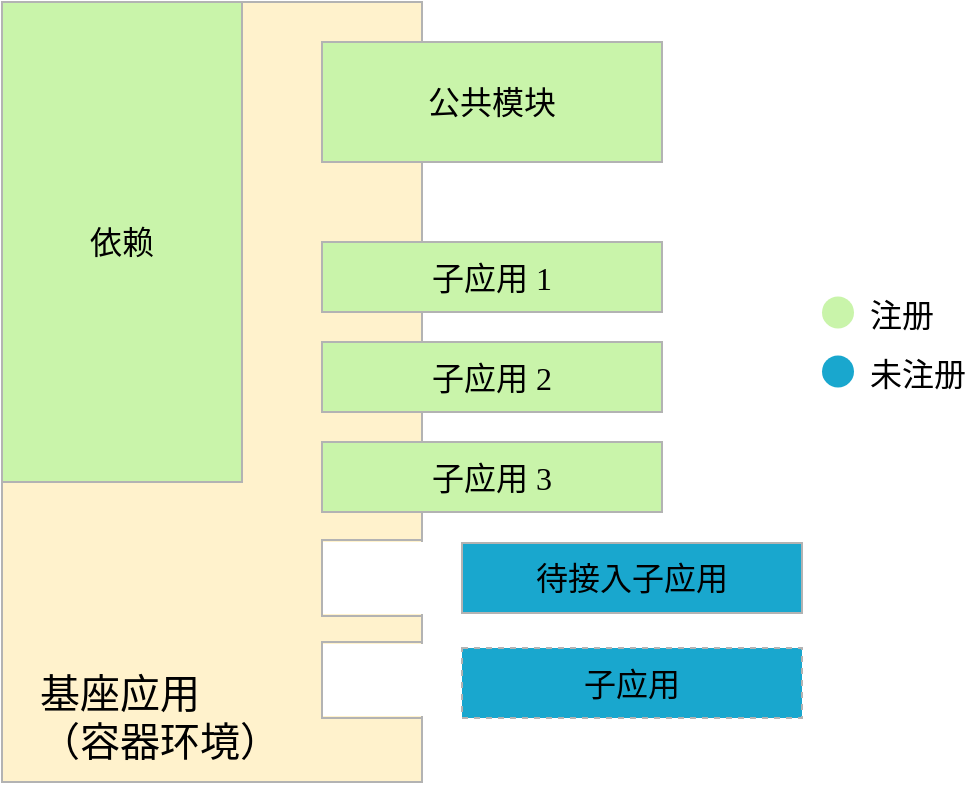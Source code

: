 <mxfile version="20.3.0" type="device"><diagram id="9F2RWNPDTYHyE4WO8ziS" name="第 1 页"><mxGraphModel dx="1102" dy="823" grid="1" gridSize="10" guides="1" tooltips="1" connect="1" arrows="1" fold="1" page="1" pageScale="1" pageWidth="827" pageHeight="1169" math="0" shadow="0"><root><mxCell id="0"/><mxCell id="1" parent="0"/><mxCell id="u35DSJKI10l-lIpYxmWB-1" value="基座应用&lt;br&gt;（容器环境）" style="rounded=0;whiteSpace=wrap;html=1;fillColor=#FFF2CC;strokeColor=#B3B3B3;arcSize=20;fontSize=20;fontFamily=微软雅黑;align=left;spacingLeft=17;verticalAlign=bottom;spacingBottom=6;" vertex="1" parent="1"><mxGeometry x="190" y="180" width="210" height="390" as="geometry"/></mxCell><mxCell id="u35DSJKI10l-lIpYxmWB-2" value="公共模块" style="rounded=0;whiteSpace=wrap;html=1;strokeColor=#B3B3B3;fillColor=#C9F4AA;fontSize=16;fontFamily=微软雅黑;" vertex="1" parent="1"><mxGeometry x="350" y="200" width="170" height="60" as="geometry"/></mxCell><mxCell id="u35DSJKI10l-lIpYxmWB-3" value="依赖" style="rounded=0;whiteSpace=wrap;html=1;strokeColor=#B3B3B3;fillColor=#C9F4AA;fontSize=16;fontFamily=微软雅黑;" vertex="1" parent="1"><mxGeometry x="190" y="180" width="120" height="240" as="geometry"/></mxCell><mxCell id="u35DSJKI10l-lIpYxmWB-4" value="子应用 1" style="rounded=0;whiteSpace=wrap;html=1;strokeColor=#B3B3B3;fillColor=#C9F4AA;fontSize=16;fontFamily=微软雅黑;" vertex="1" parent="1"><mxGeometry x="350" y="300" width="170" height="35" as="geometry"/></mxCell><mxCell id="u35DSJKI10l-lIpYxmWB-5" value="子应用 2" style="rounded=0;whiteSpace=wrap;html=1;strokeColor=#B3B3B3;fillColor=#C9F4AA;fontSize=16;fontFamily=微软雅黑;" vertex="1" parent="1"><mxGeometry x="350" y="350" width="170" height="35" as="geometry"/></mxCell><mxCell id="u35DSJKI10l-lIpYxmWB-6" value="子应用 3" style="rounded=0;whiteSpace=wrap;html=1;strokeColor=#B3B3B3;fillColor=#C9F4AA;fontSize=16;fontFamily=微软雅黑;" vertex="1" parent="1"><mxGeometry x="350" y="400" width="170" height="35" as="geometry"/></mxCell><mxCell id="u35DSJKI10l-lIpYxmWB-7" value="待接入子应用" style="rounded=0;whiteSpace=wrap;html=1;strokeColor=#B3B3B3;fillColor=#19A7CE;fontSize=16;fontFamily=微软雅黑;" vertex="1" parent="1"><mxGeometry x="420" y="450.5" width="170" height="35" as="geometry"/></mxCell><mxCell id="u35DSJKI10l-lIpYxmWB-8" value="注册" style="ellipse;labelPosition=right;verticalLabelPosition=middle;align=left;verticalAlign=middle;spacingLeft=6;fillColor=#c9f4aa;strokeColor=none;fontSize=16;fontFamily=微软雅黑;" vertex="1" parent="1"><mxGeometry x="600" y="327.25" width="16" height="16" as="geometry"/></mxCell><mxCell id="u35DSJKI10l-lIpYxmWB-9" value="未注册" style="ellipse;labelPosition=right;verticalLabelPosition=middle;align=left;verticalAlign=middle;spacingLeft=6;fillColor=#19a7ce;strokeColor=none;fontSize=16;fontFamily=微软雅黑;" vertex="1" parent="1"><mxGeometry x="600" y="356.75" width="16" height="16" as="geometry"/></mxCell><mxCell id="u35DSJKI10l-lIpYxmWB-10" value="" style="group;dashed=1;fontFamily=微软雅黑;" vertex="1" connectable="0" parent="1"><mxGeometry x="350" y="449" width="51" height="38" as="geometry"/></mxCell><mxCell id="u35DSJKI10l-lIpYxmWB-11" value="" style="rounded=0;whiteSpace=wrap;html=1;strokeColor=none;fillColor=#FFFFFF;fontSize=16;movable=1;resizable=1;rotatable=1;deletable=1;editable=1;locked=0;connectable=1;fontFamily=微软雅黑;" vertex="1" parent="u35DSJKI10l-lIpYxmWB-10"><mxGeometry y="1" width="51" height="36" as="geometry"/></mxCell><mxCell id="u35DSJKI10l-lIpYxmWB-12" value="" style="strokeWidth=1;html=1;shape=mxgraph.flowchart.annotation_1;align=left;pointerEvents=1;fillColor=#000000;strokeColor=#B3B3B3;movable=1;resizable=1;rotatable=1;deletable=1;editable=1;locked=0;connectable=1;fontFamily=微软雅黑;" vertex="1" parent="u35DSJKI10l-lIpYxmWB-10"><mxGeometry width="50" height="38" as="geometry"/></mxCell><mxCell id="u35DSJKI10l-lIpYxmWB-13" value="" style="group;fontFamily=微软雅黑;" vertex="1" connectable="0" parent="1"><mxGeometry x="350" y="500" width="51" height="38" as="geometry"/></mxCell><mxCell id="u35DSJKI10l-lIpYxmWB-14" value="" style="rounded=0;whiteSpace=wrap;html=1;strokeColor=none;fillColor=#FFFFFF;fontSize=16;movable=1;resizable=1;rotatable=1;deletable=1;editable=1;locked=0;connectable=1;fontFamily=微软雅黑;" vertex="1" parent="u35DSJKI10l-lIpYxmWB-13"><mxGeometry y="1" width="51" height="36" as="geometry"/></mxCell><mxCell id="u35DSJKI10l-lIpYxmWB-15" value="" style="strokeWidth=1;html=1;shape=mxgraph.flowchart.annotation_1;align=left;pointerEvents=1;fillColor=#000000;strokeColor=#B3B3B3;movable=1;resizable=1;rotatable=1;deletable=1;editable=1;locked=0;connectable=1;fontFamily=微软雅黑;" vertex="1" parent="u35DSJKI10l-lIpYxmWB-13"><mxGeometry width="50" height="38" as="geometry"/></mxCell><mxCell id="u35DSJKI10l-lIpYxmWB-16" value="子应用" style="rounded=0;whiteSpace=wrap;html=1;strokeColor=#B3B3B3;fillColor=#19A7CE;fontSize=16;fontFamily=微软雅黑;dashed=1;" vertex="1" parent="1"><mxGeometry x="420" y="503" width="170" height="35" as="geometry"/></mxCell></root></mxGraphModel></diagram></mxfile>